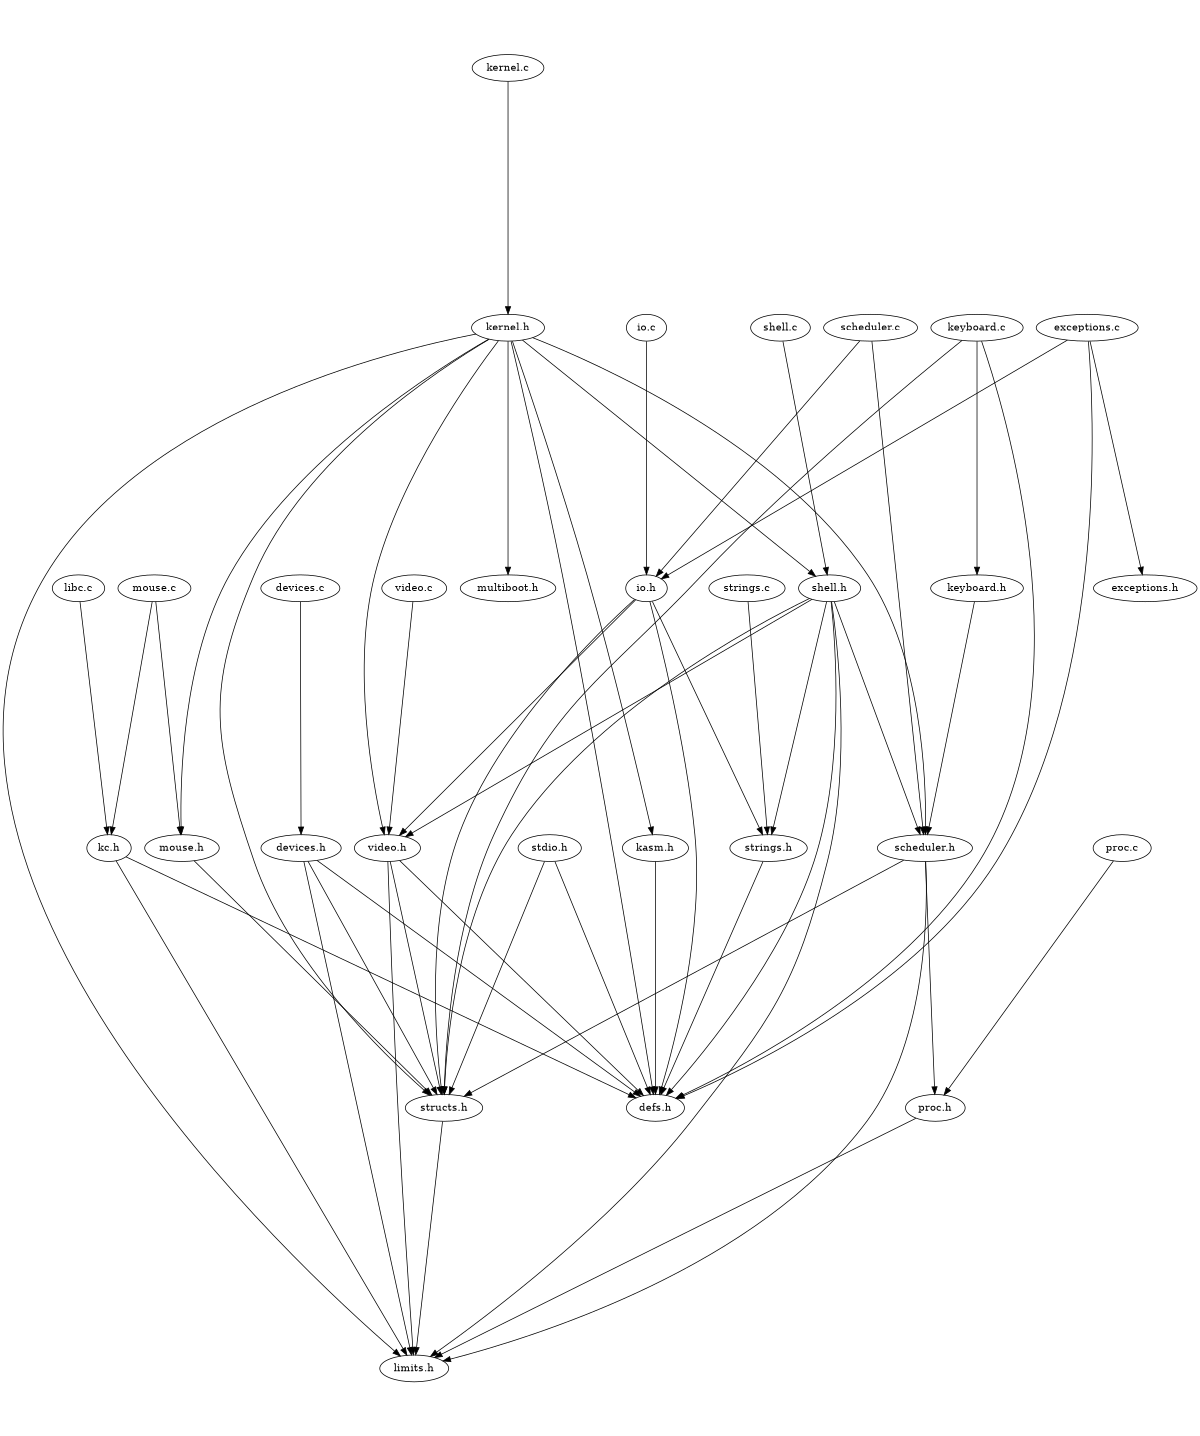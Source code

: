digraph "source tree" {
    overlap=scale;
    size="8,10";
    ratio="fill";
    fontsize="16";
    fontname="Helvetica";
	clusterrank="local";
	"video.c" -> "video.h"
	"kernel.h" -> "structs.h"
	"io.c" -> "io.h"
	"mouse.h" -> "structs.h"
	"kernel.h" -> "limits.h"
	"kernel.h" -> "shell.h"
	"shell.h" -> "structs.h"
	"kernel.h" -> "video.h"
	"structs.h" -> "limits.h"
	"libc.c" -> "kc.h"
	"keyboard.h" -> "scheduler.h"
	"exceptions.c" -> "io.h"
	"shell.h" -> "defs.h"
	"shell.h" -> "strings.h"
	"shell.h" -> "limits.h"
	"scheduler.h" -> "structs.h"
	"keyboard.c" -> "keyboard.h"
	"exceptions.c" -> "defs.h"
	"proc.h" -> "limits.h"
	"kernel.c" -> "kernel.h"
	"shell.h" -> "video.h"
	"mouse.c" -> "mouse.h"
	"strings.h" -> "defs.h"
	"io.h" -> "video.h"
	"mouse.c" -> "kc.h"
	"scheduler.h" -> "limits.h"
	"scheduler.c" -> "scheduler.h"
	"keyboard.c" -> "structs.h"
	"scheduler.h" -> "proc.h"
	"keyboard.c" -> "defs.h"
	"io.h" -> "defs.h"
	"devices.c" -> "devices.h"
	"scheduler.c" -> "io.h"
	"devices.h" -> "structs.h"
	"exceptions.c" -> "exceptions.h"
	"strings.c" -> "strings.h"
	"video.h" -> "structs.h"
	"proc.c" -> "proc.h"
	"kernel.h" -> "mouse.h"
	"shell.h" -> "scheduler.h"
	"shell.c" -> "shell.h"
	"stdio.h" -> "structs.h"
	"kernel.h" -> "multiboot.h"
	"kernel.h" -> "scheduler.h"
	"devices.h" -> "defs.h"
	"kernel.h" -> "defs.h"
	"video.h" -> "defs.h"
	"io.h" -> "strings.h"
	"devices.h" -> "limits.h"
	"kc.h" -> "defs.h"
	"kasm.h" -> "defs.h"
	"video.h" -> "limits.h"
	"io.h" -> "structs.h"
	"kc.h" -> "limits.h"
	"kernel.h" -> "kasm.h"
	"stdio.h" -> "defs.h"
}
